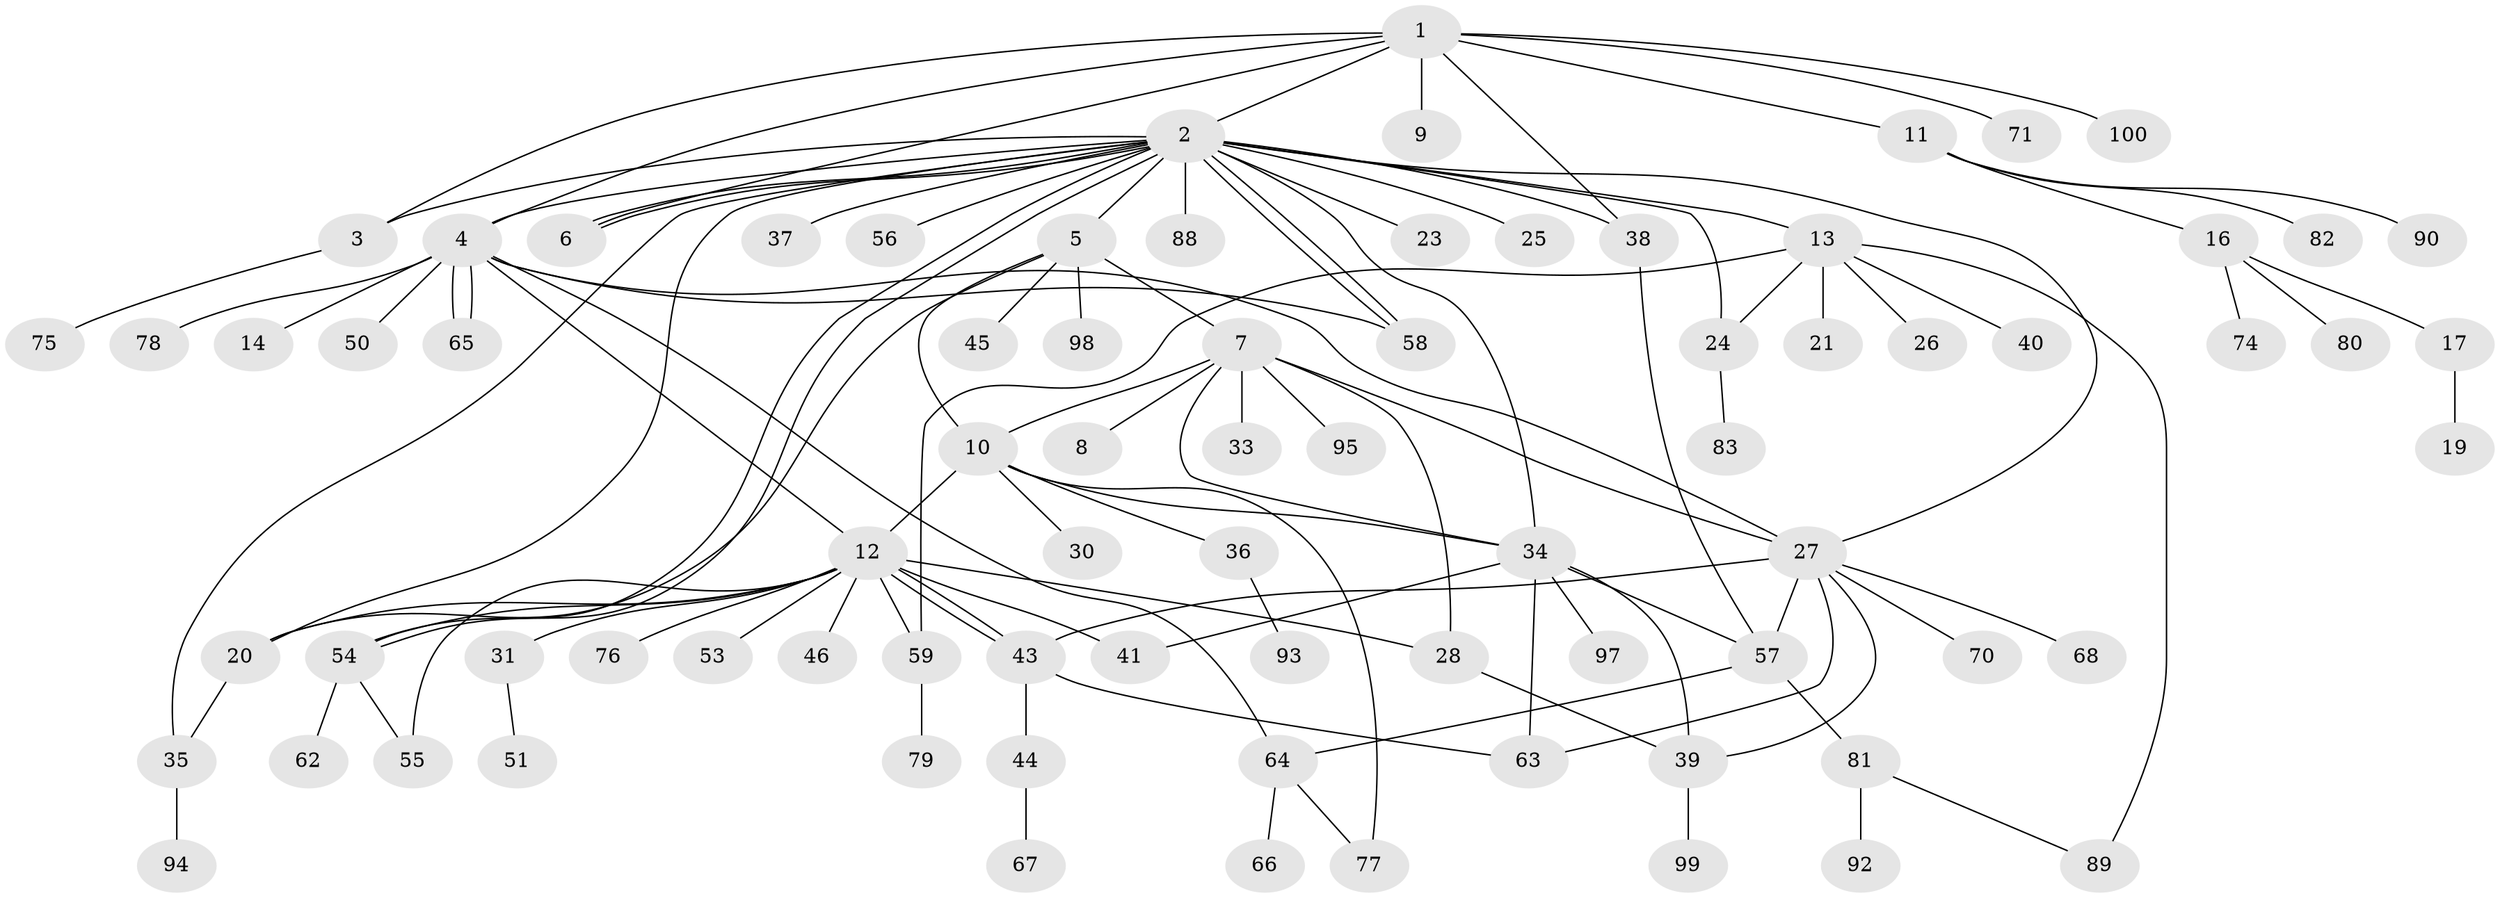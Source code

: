 // original degree distribution, {10: 0.009900990099009901, 22: 0.009900990099009901, 3: 0.18811881188118812, 11: 0.009900990099009901, 7: 0.0297029702970297, 8: 0.009900990099009901, 1: 0.4752475247524752, 5: 0.0297029702970297, 4: 0.07920792079207921, 13: 0.009900990099009901, 2: 0.12871287128712872, 9: 0.009900990099009901, 6: 0.009900990099009901}
// Generated by graph-tools (version 1.1) at 2025/11/02/27/25 16:11:10]
// undirected, 79 vertices, 113 edges
graph export_dot {
graph [start="1"]
  node [color=gray90,style=filled];
  1 [super="+15"];
  2 [super="+18"];
  3;
  4 [super="+69"];
  5 [super="+49"];
  6;
  7 [super="+84"];
  8;
  9;
  10 [super="+22"];
  11;
  12 [super="+29"];
  13 [super="+91"];
  14;
  16 [super="+87"];
  17 [super="+60"];
  19;
  20 [super="+101"];
  21;
  23;
  24 [super="+32"];
  25 [super="+42"];
  26;
  27 [super="+48"];
  28 [super="+47"];
  30;
  31 [super="+52"];
  33;
  34 [super="+85"];
  35 [super="+86"];
  36;
  37;
  38;
  39;
  40;
  41;
  43;
  44 [super="+61"];
  45;
  46;
  50;
  51;
  53;
  54;
  55;
  56;
  57 [super="+73"];
  58;
  59 [super="+72"];
  62 [super="+96"];
  63;
  64;
  65;
  66;
  67;
  68;
  70;
  71;
  74;
  75;
  76;
  77;
  78;
  79;
  80;
  81;
  82;
  83;
  88;
  89;
  90;
  92;
  93;
  94;
  95;
  97;
  98;
  99;
  100;
  1 -- 2;
  1 -- 3;
  1 -- 4;
  1 -- 6;
  1 -- 9;
  1 -- 11;
  1 -- 38;
  1 -- 71;
  1 -- 100;
  2 -- 3;
  2 -- 4;
  2 -- 5;
  2 -- 6;
  2 -- 6;
  2 -- 13;
  2 -- 20;
  2 -- 23;
  2 -- 24;
  2 -- 25;
  2 -- 27;
  2 -- 34 [weight=2];
  2 -- 35;
  2 -- 38;
  2 -- 54;
  2 -- 54;
  2 -- 56;
  2 -- 58;
  2 -- 58;
  2 -- 88;
  2 -- 37;
  3 -- 75;
  4 -- 12;
  4 -- 14;
  4 -- 50;
  4 -- 58;
  4 -- 64;
  4 -- 65;
  4 -- 65;
  4 -- 78;
  4 -- 27;
  5 -- 7;
  5 -- 10;
  5 -- 45;
  5 -- 98;
  5 -- 20;
  7 -- 8;
  7 -- 10;
  7 -- 27;
  7 -- 33 [weight=2];
  7 -- 95;
  7 -- 28;
  7 -- 34;
  10 -- 36;
  10 -- 77;
  10 -- 12;
  10 -- 34;
  10 -- 30;
  11 -- 16;
  11 -- 82;
  11 -- 90;
  12 -- 28;
  12 -- 31;
  12 -- 41;
  12 -- 43;
  12 -- 43;
  12 -- 46;
  12 -- 53;
  12 -- 54;
  12 -- 59;
  12 -- 76;
  12 -- 55;
  12 -- 20;
  13 -- 21;
  13 -- 26;
  13 -- 40;
  13 -- 59;
  13 -- 89;
  13 -- 24;
  16 -- 17;
  16 -- 74;
  16 -- 80;
  17 -- 19;
  20 -- 35;
  24 -- 83;
  27 -- 39;
  27 -- 43 [weight=2];
  27 -- 63;
  27 -- 68;
  27 -- 70;
  27 -- 57;
  28 -- 39;
  31 -- 51;
  34 -- 39;
  34 -- 57;
  34 -- 97;
  34 -- 41;
  34 -- 63;
  35 -- 94;
  36 -- 93;
  38 -- 57;
  39 -- 99;
  43 -- 44;
  43 -- 63;
  44 -- 67;
  54 -- 55;
  54 -- 62;
  57 -- 64;
  57 -- 81;
  59 -- 79;
  64 -- 66;
  64 -- 77;
  81 -- 89;
  81 -- 92;
}
